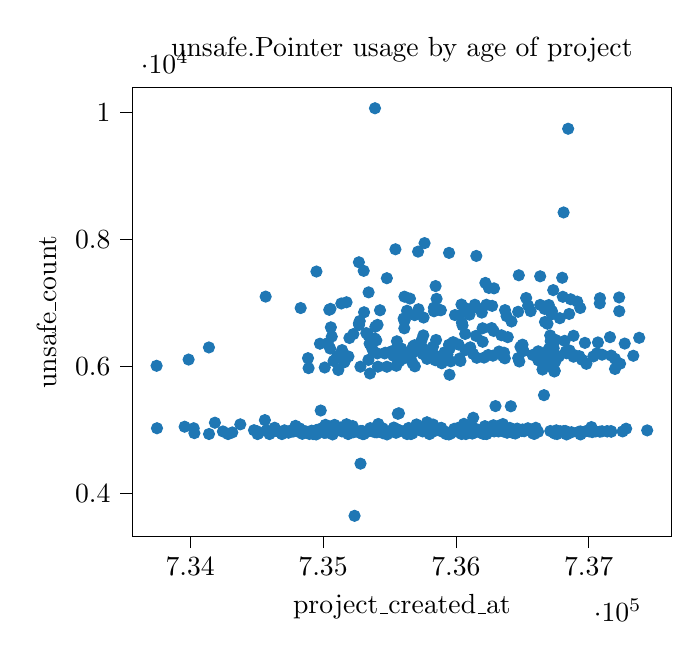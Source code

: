% This file was created by tikzplotlib v0.9.2.
\begin{tikzpicture}

\definecolor{color0}{rgb}{0.122,0.467,0.706}

\begin{axis}[
tick align=outside,
tick pos=left,
title={unsafe.Pointer usage by age of project},
x grid style={white!69.02!black},
xlabel={project\_created\_at},
xmin=733562.265, xmax=737624.828,
xtick style={color=black},
y grid style={white!69.02!black},
ylabel={unsafe\_count},
ymin=3321.9, ymax=10386.1,
ytick style={color=black}
]
\addplot [only marks, mark=*, draw=color0, fill=color0, colormap/viridis]
table{%
x                      y
736205.522 4934
735821.507 6142
736736.204 6284
736151.439 6479
736071.797 6254
736454.825 4979
734925.212 4931
735533.227 5034
736702.973 6229
734376.934 5084
736855.603 6248
735508.101 4973
737197.865 5957
736870.231 4960
736864.301 7055
735819.965 4973
736723.746 6866
736717.786 6874
737169.563 4968
736212.112 6136
735423.252 4974
736887.331 6179
736929.113 6159
736255.942 4974
735551.555 6007
736885.67 6480
736422.511 4973
737020.222 5041
734744.094 4973
735693.824 6235
735054.787 5044
735480.581 5992
736310.187 5029
735718.543 6898
735360.61 6327
735535.58 4988
736975.42 4975
735610.874 6183
735632.091 4993
736443.794 4979
735872.967 5015
736418.755 6705
736785.833 4975
735450.174 4946
736226.151 4974
736578.126 6178
736046.305 4977
735606.882 6752
735281.989 4465
735468.947 4973
734918.136 4979
735951.996 5866
736501.056 5003
736045.302 6687
737160.042 6458
735415.967 5090
736562.785 6868
735404.448 4959
736359.89 4973
734562.106 5151
734717.493 4973
735072.222 4925
736441.333 4973
735752.156 6282
735572.229 4982
737271.107 6357
736325.101 6232
736701.646 6278
734596.964 4931
734854.751 4976
735340.877 6486
735222.768 5058
735086.758 5076
735018.395 5077
736043.266 4932
734710.939 4959
735611.823 6597
736427.327 4951
735389.785 6437
737167.798 4978
735688.852 6331
736694.458 6248
735079.064 6083
735428.696 6882
736353.621 4986
735948.523 7786
736744.309 5928
736708.942 6128
737335.642 6165
735421.993 5037
736729.206 6315
735270.013 6676
735074.617 4973
735342.865 7164
735915.019 6220
736634.626 7417
735854.794 7062
735792.89 6172
736495.709 4979
736620.589 6093
736041.873 6972
735424.74 4986
736229.901 6969
735496.693 4973
737083.197 6991
736561.645 4981
737100.251 4975
734740.675 4953
737229.034 7084
734877.221 4950
736230.403 4980
735828.413 5082
737084.782 7072
735827.748 6308
736355.215 6157
735835.303 6866
734611.071 4973
735267.159 4959
734141.532 4932
734843.848 4935
735850.736 6414
735354.969 5025
735589.993 6116
736468.965 6129
735570.661 4994
736353.883 5089
736648.129 6109
735271.33 6651
735406.965 5053
735515.293 6233
735703.547 5083
735269.792 7638
734584.92 4973
735035.364 6364
734822.314 5022
735661.597 4931
737100.571 6182
736218.655 5056
736702.808 6006
735055.915 6904
735228.546 6507
736129.673 6194
735887.685 6095
734658.933 4974
736022.74 4959
735953.642 6281
735281.384 5993
736938.15 4925
735852.89 6161
735281.097 4979
734026.164 5023
736195.156 6845
735783.099 6116
736152.455 6928
735058.765 6613
736528.974 7075
735659.928 4990
736220.126 4935
735412.699 5993
736653.662 6029
736050.104 6643
736729.922 6295
736691.459 6183
736368.718 4988
737169.131 6168
734869.815 4973
737281.706 5016
734185.925 5110
736017.061 5029
735400.998 6408
735677.406 6311
735133.919 5036
736044.423 4973
733746.927 6007
735632.59 4931
735366.727 5010
735436.858 4973
735757.025 6767
735886.866 5024
735373.809 6257
736501.596 6340
736925.92 4966
736269.093 6601
734506.826 4931
735632.001 6874
737069.446 6375
735171.107 4974
734982.522 5302
735641.689 4951
734709.543 4990
734846.857 4968
735553.843 6209
734997.108 4984
735297.788 4931
735572.304 6112
735528.733 6166
736351.883 4979
736601.589 5030
737440.166 4989
736509.392 6240
735570.477 4976
735276.081 6712
735991.882 4990
735053.643 6279
736713.397 6396
736244.003 6177
735071.913 4973
735021.948 4953
735571.169 5259
735761.719 4991
735560.963 5002
735562.88 5251
736818.57 6400
736542.032 5023
736750.847 6414
734607.189 4967
736413.621 5369
735404.895 4973
735393.692 6623
735831.896 4973
736774.957 6154
735012.697 5980
735673.865 6049
736278.993 6166
736319.742 5059
736810.895 8423
735673.717 4944
735992.078 4990
735936.326 6187
737026.733 4962
736670.684 6698
735062.545 4984
736362.523 6213
735107.933 6165
735190.977 6154
736937.352 4973
736319.718 6206
736221.972 7313
734778.897 4973
735157.696 4984
736709.851 6485
736800.391 7394
736255.582 4979
735798.518 4979
735659.817 6179
735691.309 5998
735575.791 6082
736107.929 6298
736028.018 6804
736385.313 4952
736477.341 6075
734246.149 4973
735176.927 7008
735513.661 6230
735750.431 6193
734950.238 7492
735177.029 5086
735142.926 6254
735305.935 7503
735654.011 7066
736761.268 4931
735926.712 4931
735877.047 6887
735782.653 5117
736342.719 6488
736812.175 4979
733749.865 5023
735089.281 5043
735132.59 6160
736590.913 4934
736201.67 6385
736749.479 6079
735234.772 4973
736663.215 5544
736500.583 6251
736982.467 6038
734947.401 4989
735137.605 6989
735689.687 6805
737051.835 4973
735410.343 6652
736286.998 7227
736069.784 6509
736699.657 6964
737197.371 6118
736833.037 6204
736473.685 7433
735166.355 4968
734896.819 4933
734913.62 4984
735654.488 6171
735749.2 4973
736282.238 5070
735237.118 3643
736298.021 5372
735207.633 4973
735164.67 6084
735670.498 4995
735306.941 4931
735519.9 4973
735700.644 5030
736447.128 4940
735993.192 6806
735142.171 4973
735609.72 6226
736885.417 6150
737236.214 6040
736284.377 6556
736369.899 6884
736949.906 6102
736825.715 4979
736431.003 4998
736201.014 6598
735886.965 6882
736272.954 6951
736142.881 4957
736142.918 6969
735390.956 10065
736069.943 6917
736805.085 7094
735658.738 6126
735353.03 5886
735588.021 6280
734574.785 4990
736438.235 4990
735979.347 6379
736667.97 6903
735928.617 6145
736044.646 4979
736060.845 5092
734031.342 4946
735339.937 4973
736618.691 4966
735764.285 7940
736249.022 4977
735987.143 5014
735921.479 4969
735605.583 4973
735611.979 6716
735614.941 6730
737023.587 5012
733987.914 6105
735612.808 7096
735189.133 4931
735008.225 4951
734767.158 4973
734886.758 6127
736368.721 6124
735640.573 4991
734792.723 5023
735823.924 6175
735407.866 6202
735449.528 5022
734805.675 5029
737061.829 6204
733958.009 5047
734514.877 4946
734635.609 5031
736468.455 6858
735947.757 6338
734843.719 4986
735103.87 6143
736063.63 5040
735960.923 6077
736298.573 5023
735754.98 6486
736320.536 4973
735444.836 4979
736732.746 7199
735740.529 6402
736157.338 6133
735480.326 7387
736833.051 4925
734504.547 4974
735390.255 4961
734140.946 6296
737139.607 4973
736721.5 6819
735847.168 7263
736832.965 6215
735959.504 4937
734972.098 4979
736224.146 4973
735065.63 6467
734976.614 6355
734831.468 6917
736268.877 5028
735390.13 4974
735915.782 6096
736755.487 4990
735237.59 4973
736209.433 4976
736845.068 9742
735603.151 6121
735544.868 7843
735308.681 6850
735350.589 6357
734480.174 4992
736580.841 4941
736678.603 6115
735548.968 6243
736075.081 4931
734782.075 4998
734690.588 4931
736153.948 7738
735468.188 6212
736461.225 5017
734284.937 4931
735037.332 4959
735558.757 4973
736619.639 6235
735891.871 4973
736740.683 5917
736163.751 5002
734808.364 4973
735577.056 6187
735341.316 6099
736121.603 4955
735157.798 6061
735228.546 4960
737379.977 6448
736102.399 6813
735101.203 5022
736583.466 4984
735515.071 4973
735834.311 6922
735114.861 5941
735325.607 6522
736689.676 6669
736971.251 6368
737084.174 4969
735893.447 6047
734618.925 4967
734792.697 5061
735198.409 6445
734891.173 5970
736770.645 4974
734316.639 4957
736743.555 4939
736935.765 6918
735367.973 6427
736485.86 6304
736634.735 6966
735556.002 6393
736514.135 4976
736187.131 4952
736027.964 6121
736913.667 7018
735551.954 6263
736852.694 6824
736652.05 5948
735946.92 4925
734754.032 4982
734989.33 5023
737255.269 4973
736248.007 7234
735093.49 5047
734567.904 7097
736710.693 4979
736406.125 5029
735549.136 4951
735800.951 4931
736012.828 4996
736381.674 6789
737034.253 6154
736732.601 6223
734947.913 4925
734951.721 4995
736130.652 5188
735062.814 4973
735371.923 4974
736287.899 4973
735845.488 6094
735889.931 5029
735046.889 6889
737229.746 6867
736543.724 6955
737138.139 4977
736827.656 6233
736118.574 5066
735715.425 7806
735463.222 6202
736230.494 4931
736782.113 6757
736390.544 6458
736020.413 6341
736123.527 4939
735481.171 4925
735541.999 4973
735826.409 4975
735644.558 5027
735294.0 4981
736721.764 6148
737002.903 4973
736034.088 6083
};
\end{axis}

\end{tikzpicture}
